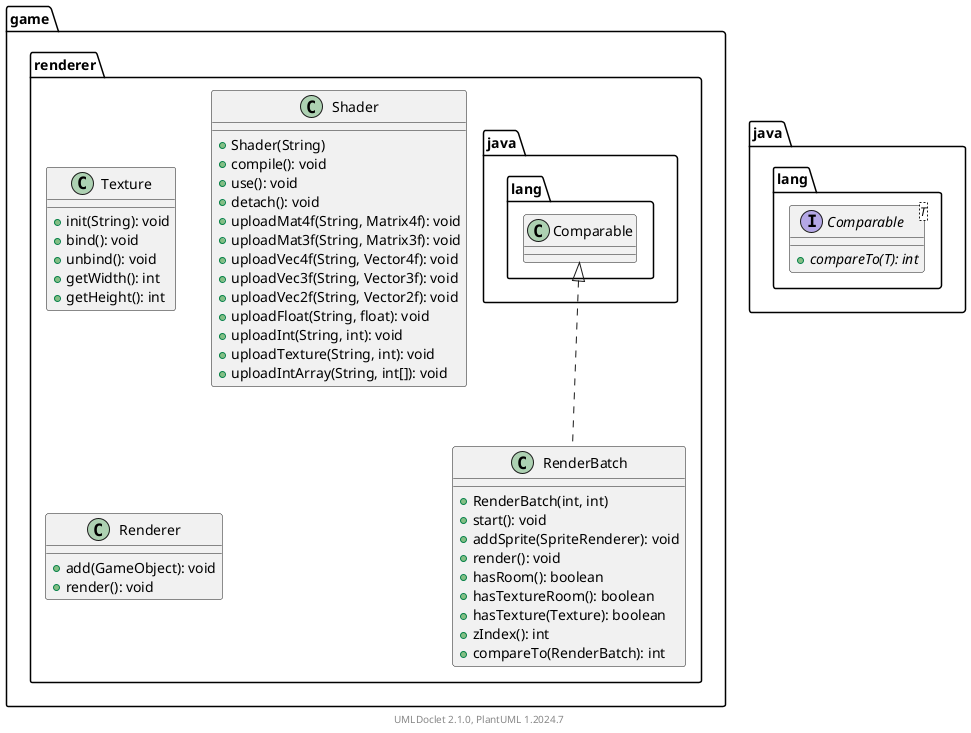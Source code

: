 @startuml
    namespace game.renderer {

        class Texture [[Texture.html]] {
            +init(String): void
            +bind(): void
            +unbind(): void
            +getWidth(): int
            +getHeight(): int
        }

        class Shader [[Shader.html]] {
            +Shader(String)
            +compile(): void
            +use(): void
            +detach(): void
            +uploadMat4f(String, Matrix4f): void
            +uploadMat3f(String, Matrix3f): void
            +uploadVec4f(String, Vector4f): void
            +uploadVec3f(String, Vector3f): void
            +uploadVec2f(String, Vector2f): void
            +uploadFloat(String, float): void
            +uploadInt(String, int): void
            +uploadTexture(String, int): void
            +uploadIntArray(String, int[]): void
        }

        class Renderer [[Renderer.html]] {
            +add(GameObject): void
            +render(): void
        }

        class RenderBatch [[RenderBatch.html]] {
            +RenderBatch(int, int)
            +start(): void
            +addSprite(SpriteRenderer): void
            +render(): void
            +hasRoom(): boolean
            +hasTextureRoom(): boolean
            +hasTexture(Texture): boolean
            +zIndex(): int
            +compareTo(RenderBatch): int
        }

        java.lang.Comparable <|.. RenderBatch
    }

    namespace java.lang {
        interface Comparable<T> {
            {abstract} +compareTo(T): int
        }
    }

    center footer UMLDoclet 2.1.0, PlantUML %version()
@enduml
